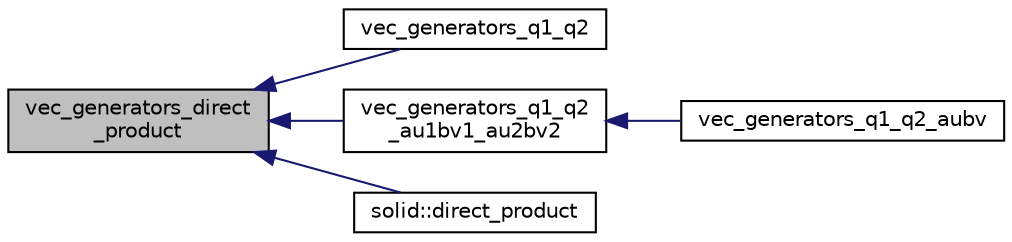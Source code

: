 digraph "vec_generators_direct_product"
{
  edge [fontname="Helvetica",fontsize="10",labelfontname="Helvetica",labelfontsize="10"];
  node [fontname="Helvetica",fontsize="10",shape=record];
  rankdir="LR";
  Node11096 [label="vec_generators_direct\l_product",height=0.2,width=0.4,color="black", fillcolor="grey75", style="filled", fontcolor="black"];
  Node11096 -> Node11097 [dir="back",color="midnightblue",fontsize="10",style="solid",fontname="Helvetica"];
  Node11097 [label="vec_generators_q1_q2",height=0.2,width=0.4,color="black", fillcolor="white", style="filled",URL="$d0/dd3/perm__group__gens_8_c.html#ac70761795da8630f4939bc3e00707d79"];
  Node11096 -> Node11098 [dir="back",color="midnightblue",fontsize="10",style="solid",fontname="Helvetica"];
  Node11098 [label="vec_generators_q1_q2\l_au1bv1_au2bv2",height=0.2,width=0.4,color="black", fillcolor="white", style="filled",URL="$d0/dd3/perm__group__gens_8_c.html#aee37285cfb5987a4fc1f5c7580865175"];
  Node11098 -> Node11099 [dir="back",color="midnightblue",fontsize="10",style="solid",fontname="Helvetica"];
  Node11099 [label="vec_generators_q1_q2_aubv",height=0.2,width=0.4,color="black", fillcolor="white", style="filled",URL="$d0/dd3/perm__group__gens_8_c.html#a0b5ce8828dd8a35cbfec4450f0d76edc"];
  Node11096 -> Node11100 [dir="back",color="midnightblue",fontsize="10",style="solid",fontname="Helvetica"];
  Node11100 [label="solid::direct_product",height=0.2,width=0.4,color="black", fillcolor="white", style="filled",URL="$d8/def/classsolid.html#a8b4527c066bcebd2e6542fe158c607b0"];
}
